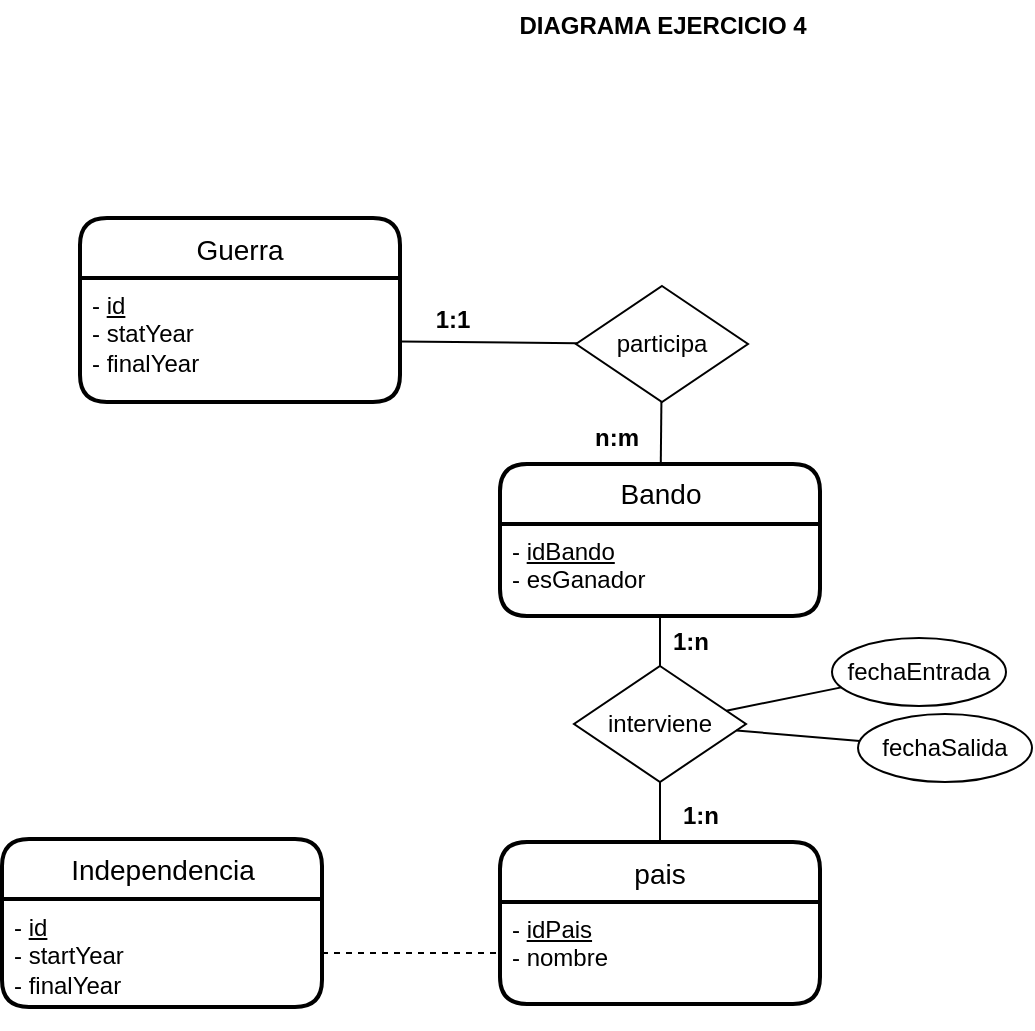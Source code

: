 <mxfile version="20.1.3" type="github">
  <diagram id="Fmc8TGQid-nYDSHVtyvv" name="Pàgina-1">
    <mxGraphModel dx="1102" dy="586" grid="0" gridSize="10" guides="1" tooltips="1" connect="1" arrows="1" fold="1" page="1" pageScale="1" pageWidth="1169" pageHeight="827" math="0" shadow="0">
      <root>
        <mxCell id="0" />
        <mxCell id="1" parent="0" />
        <mxCell id="LGba17AcoOO2xGvBsgM_-1" value="Guerra" style="swimlane;childLayout=stackLayout;horizontal=1;startSize=30;horizontalStack=0;rounded=1;fontSize=14;fontStyle=0;strokeWidth=2;resizeParent=0;resizeLast=1;shadow=0;dashed=0;align=center;" parent="1" vertex="1">
          <mxGeometry x="281" y="155" width="160" height="92" as="geometry" />
        </mxCell>
        <mxCell id="LGba17AcoOO2xGvBsgM_-2" value="- &lt;u&gt;id&lt;/u&gt;&lt;br&gt;- statYear&lt;br&gt;- finalYear" style="align=left;strokeColor=none;fillColor=none;spacingLeft=4;fontSize=12;verticalAlign=top;resizable=0;rotatable=0;part=1;html=1;" parent="LGba17AcoOO2xGvBsgM_-1" vertex="1">
          <mxGeometry y="30" width="160" height="62" as="geometry" />
        </mxCell>
        <mxCell id="gZV5aAu9wN1C4oIyZdUu-1" value="pais" style="swimlane;childLayout=stackLayout;horizontal=1;startSize=30;horizontalStack=0;rounded=1;fontSize=14;fontStyle=0;strokeWidth=2;resizeParent=0;resizeLast=1;shadow=0;dashed=0;align=center;" parent="1" vertex="1">
          <mxGeometry x="491" y="467" width="160" height="81" as="geometry" />
        </mxCell>
        <mxCell id="gZV5aAu9wN1C4oIyZdUu-2" value="- &lt;u&gt;idPais&lt;/u&gt;&lt;br&gt;- nombre" style="align=left;strokeColor=none;fillColor=none;spacingLeft=4;fontSize=12;verticalAlign=top;resizable=0;rotatable=0;part=1;fontStyle=0;html=1;" parent="gZV5aAu9wN1C4oIyZdUu-1" vertex="1">
          <mxGeometry y="30" width="160" height="51" as="geometry" />
        </mxCell>
        <mxCell id="gZV5aAu9wN1C4oIyZdUu-3" value="participa" style="rhombus;whiteSpace=wrap;html=1;fontSize=12;" parent="1" vertex="1">
          <mxGeometry x="529" y="189" width="86" height="58" as="geometry" />
        </mxCell>
        <mxCell id="gZV5aAu9wN1C4oIyZdUu-4" value="Bando" style="swimlane;childLayout=stackLayout;horizontal=1;startSize=30;horizontalStack=0;rounded=1;fontSize=14;fontStyle=0;strokeWidth=2;resizeParent=0;resizeLast=1;shadow=0;dashed=0;align=center;html=1;" parent="1" vertex="1">
          <mxGeometry x="491" y="278" width="160" height="76" as="geometry" />
        </mxCell>
        <mxCell id="gZV5aAu9wN1C4oIyZdUu-5" value="&lt;div&gt;- &lt;u&gt;idBando&lt;/u&gt;&lt;br&gt;&lt;/div&gt;&lt;div&gt;- esGanador&lt;/div&gt;&lt;div&gt;&lt;br&gt;&lt;/div&gt;" style="align=left;strokeColor=none;fillColor=none;spacingLeft=4;fontSize=12;verticalAlign=top;resizable=0;rotatable=0;part=1;html=1;" parent="gZV5aAu9wN1C4oIyZdUu-4" vertex="1">
          <mxGeometry y="30" width="160" height="46" as="geometry" />
        </mxCell>
        <mxCell id="gZV5aAu9wN1C4oIyZdUu-9" value="" style="endArrow=none;html=1;rounded=0;fontSize=12;" parent="1" source="LGba17AcoOO2xGvBsgM_-2" target="gZV5aAu9wN1C4oIyZdUu-3" edge="1">
          <mxGeometry relative="1" as="geometry">
            <mxPoint x="464" y="253" as="sourcePoint" />
            <mxPoint x="527" y="239" as="targetPoint" />
          </mxGeometry>
        </mxCell>
        <mxCell id="gZV5aAu9wN1C4oIyZdUu-10" value="" style="endArrow=none;html=1;rounded=0;fontSize=12;" parent="1" source="euNnZXBOg8K8hVtaQWHb-5" target="gZV5aAu9wN1C4oIyZdUu-1" edge="1">
          <mxGeometry relative="1" as="geometry">
            <mxPoint x="464" y="253" as="sourcePoint" />
            <mxPoint x="490" y="512" as="targetPoint" />
          </mxGeometry>
        </mxCell>
        <mxCell id="gZV5aAu9wN1C4oIyZdUu-12" value="" style="endArrow=none;html=1;rounded=0;fontSize=12;" parent="1" source="gZV5aAu9wN1C4oIyZdUu-3" edge="1" target="gZV5aAu9wN1C4oIyZdUu-4">
          <mxGeometry relative="1" as="geometry">
            <mxPoint x="464" y="253" as="sourcePoint" />
            <mxPoint x="568" y="347" as="targetPoint" />
          </mxGeometry>
        </mxCell>
        <mxCell id="O3yVHTVg8tJeKJSUMgZx-1" value="&lt;b&gt;DIAGRAMA EJERCICIO 4&lt;/b&gt;" style="text;html=1;align=center;verticalAlign=middle;resizable=0;points=[];autosize=1;strokeColor=none;fillColor=none;" parent="1" vertex="1">
          <mxGeometry x="496" y="46" width="152" height="26" as="geometry" />
        </mxCell>
        <mxCell id="O3yVHTVg8tJeKJSUMgZx-2" value="&lt;b&gt;1:1&lt;/b&gt;" style="text;html=1;align=center;verticalAlign=middle;resizable=0;points=[];autosize=1;strokeColor=none;fillColor=none;" parent="1" vertex="1">
          <mxGeometry x="449" y="193" width="35" height="26" as="geometry" />
        </mxCell>
        <mxCell id="O3yVHTVg8tJeKJSUMgZx-6" value="&lt;b&gt;n:m&lt;/b&gt;" style="text;html=1;align=center;verticalAlign=middle;resizable=0;points=[];autosize=1;strokeColor=none;fillColor=none;" parent="1" vertex="1">
          <mxGeometry x="529" y="252" width="40" height="26" as="geometry" />
        </mxCell>
        <mxCell id="AzGyrock-Ndw087T-OnB-1" value="" style="endArrow=none;dashed=1;html=1;rounded=0;fontSize=18;" parent="1" source="euNnZXBOg8K8hVtaQWHb-3" target="gZV5aAu9wN1C4oIyZdUu-2" edge="1">
          <mxGeometry width="50" height="50" relative="1" as="geometry">
            <mxPoint x="769.723" y="354" as="sourcePoint" />
            <mxPoint x="630" y="281" as="targetPoint" />
          </mxGeometry>
        </mxCell>
        <mxCell id="euNnZXBOg8K8hVtaQWHb-2" value="Independencia" style="swimlane;childLayout=stackLayout;horizontal=1;startSize=30;horizontalStack=0;rounded=1;fontSize=14;fontStyle=0;strokeWidth=2;resizeParent=0;resizeLast=1;shadow=0;dashed=0;align=center;html=1;" vertex="1" parent="1">
          <mxGeometry x="242" y="465.5" width="160" height="84" as="geometry" />
        </mxCell>
        <mxCell id="euNnZXBOg8K8hVtaQWHb-3" value="&lt;div&gt;- &lt;u&gt;id&lt;/u&gt;&lt;/div&gt;&lt;div&gt;&lt;span style=&quot;background-color: initial;&quot;&gt;- startYear&lt;/span&gt;&lt;/div&gt;&lt;div&gt;&lt;span style=&quot;background-color: initial;&quot;&gt;- finalYear&lt;/span&gt;&lt;/div&gt;&lt;div&gt;&lt;br&gt;&lt;/div&gt;" style="align=left;strokeColor=none;fillColor=none;spacingLeft=4;fontSize=12;verticalAlign=top;resizable=0;rotatable=0;part=1;html=1;" vertex="1" parent="euNnZXBOg8K8hVtaQWHb-2">
          <mxGeometry y="30" width="160" height="54" as="geometry" />
        </mxCell>
        <mxCell id="euNnZXBOg8K8hVtaQWHb-5" value="interviene" style="rhombus;whiteSpace=wrap;html=1;fontSize=12;" vertex="1" parent="1">
          <mxGeometry x="528" y="379" width="86" height="58" as="geometry" />
        </mxCell>
        <mxCell id="euNnZXBOg8K8hVtaQWHb-6" value="" style="endArrow=none;html=1;rounded=0;fontSize=12;" edge="1" parent="1" source="gZV5aAu9wN1C4oIyZdUu-5" target="euNnZXBOg8K8hVtaQWHb-5">
          <mxGeometry relative="1" as="geometry">
            <mxPoint x="700.382" y="430.095" as="sourcePoint" />
            <mxPoint x="636.317" y="477" as="targetPoint" />
          </mxGeometry>
        </mxCell>
        <mxCell id="euNnZXBOg8K8hVtaQWHb-7" value="fechaEntrada" style="ellipse;whiteSpace=wrap;html=1;" vertex="1" parent="1">
          <mxGeometry x="657" y="365" width="87" height="34" as="geometry" />
        </mxCell>
        <mxCell id="euNnZXBOg8K8hVtaQWHb-8" value="fechaSalida" style="ellipse;whiteSpace=wrap;html=1;" vertex="1" parent="1">
          <mxGeometry x="670" y="403" width="87" height="34" as="geometry" />
        </mxCell>
        <mxCell id="euNnZXBOg8K8hVtaQWHb-10" value="" style="endArrow=none;html=1;rounded=0;fontSize=12;" edge="1" parent="1" source="euNnZXBOg8K8hVtaQWHb-7" target="euNnZXBOg8K8hVtaQWHb-5">
          <mxGeometry relative="1" as="geometry">
            <mxPoint x="581" y="364" as="sourcePoint" />
            <mxPoint x="581.0" y="389.0" as="targetPoint" />
          </mxGeometry>
        </mxCell>
        <mxCell id="euNnZXBOg8K8hVtaQWHb-11" value="" style="endArrow=none;html=1;rounded=0;fontSize=12;" edge="1" parent="1" source="euNnZXBOg8K8hVtaQWHb-8" target="euNnZXBOg8K8hVtaQWHb-5">
          <mxGeometry relative="1" as="geometry">
            <mxPoint x="671.697" y="399.684" as="sourcePoint" />
            <mxPoint x="614.136" y="411.347" as="targetPoint" />
          </mxGeometry>
        </mxCell>
        <mxCell id="euNnZXBOg8K8hVtaQWHb-12" value="&lt;b&gt;1:n&lt;/b&gt;" style="text;html=1;align=center;verticalAlign=middle;resizable=0;points=[];autosize=1;strokeColor=none;fillColor=none;" vertex="1" parent="1">
          <mxGeometry x="573" y="441" width="36" height="26" as="geometry" />
        </mxCell>
        <mxCell id="euNnZXBOg8K8hVtaQWHb-13" value="&lt;b&gt;1:n&lt;/b&gt;" style="text;html=1;align=center;verticalAlign=middle;resizable=0;points=[];autosize=1;strokeColor=none;fillColor=none;" vertex="1" parent="1">
          <mxGeometry x="568" y="354" width="36" height="26" as="geometry" />
        </mxCell>
      </root>
    </mxGraphModel>
  </diagram>
</mxfile>
